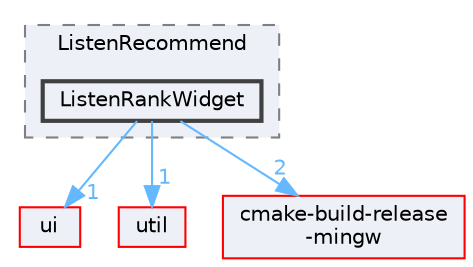 digraph "ListenRankWidget"
{
 // LATEX_PDF_SIZE
  bgcolor="transparent";
  edge [fontname=Helvetica,fontsize=10,labelfontname=Helvetica,labelfontsize=10];
  node [fontname=Helvetica,fontsize=10,shape=box,height=0.2,width=0.4];
  compound=true
  subgraph clusterdir_c99e693e283b556be7ac59ab98eef996 {
    graph [ bgcolor="#edf0f7", pencolor="grey50", label="ListenRecommend", fontname=Helvetica,fontsize=10 style="filled,dashed", URL="dir_c99e693e283b556be7ac59ab98eef996.html",tooltip=""]
  dir_a5b5ce10670c2acc8326d7ca36a4cac3 [label="ListenRankWidget", fillcolor="#edf0f7", color="grey25", style="filled,bold", URL="dir_a5b5ce10670c2acc8326d7ca36a4cac3.html",tooltip=""];
  }
  dir_1788f8309b1a812dcb800a185471cf6c [label="ui", fillcolor="#edf0f7", color="red", style="filled", URL="dir_1788f8309b1a812dcb800a185471cf6c.html",tooltip=""];
  dir_23ec12649285f9fabf3a6b7380226c28 [label="util", fillcolor="#edf0f7", color="red", style="filled", URL="dir_23ec12649285f9fabf3a6b7380226c28.html",tooltip=""];
  dir_d3305b01cebad1f13f311f52d3f850d2 [label="cmake-build-release\l-mingw", fillcolor="#edf0f7", color="red", style="filled", URL="dir_d3305b01cebad1f13f311f52d3f850d2.html",tooltip=""];
  dir_a5b5ce10670c2acc8326d7ca36a4cac3->dir_1788f8309b1a812dcb800a185471cf6c [headlabel="1", labeldistance=1.5 headhref="dir_000172_000335.html" href="dir_000172_000335.html" color="steelblue1" fontcolor="steelblue1"];
  dir_a5b5ce10670c2acc8326d7ca36a4cac3->dir_23ec12649285f9fabf3a6b7380226c28 [headlabel="1", labeldistance=1.5 headhref="dir_000172_000341.html" href="dir_000172_000341.html" color="steelblue1" fontcolor="steelblue1"];
  dir_a5b5ce10670c2acc8326d7ca36a4cac3->dir_d3305b01cebad1f13f311f52d3f850d2 [headlabel="2", labeldistance=1.5 headhref="dir_000172_000050.html" href="dir_000172_000050.html" color="steelblue1" fontcolor="steelblue1"];
}
